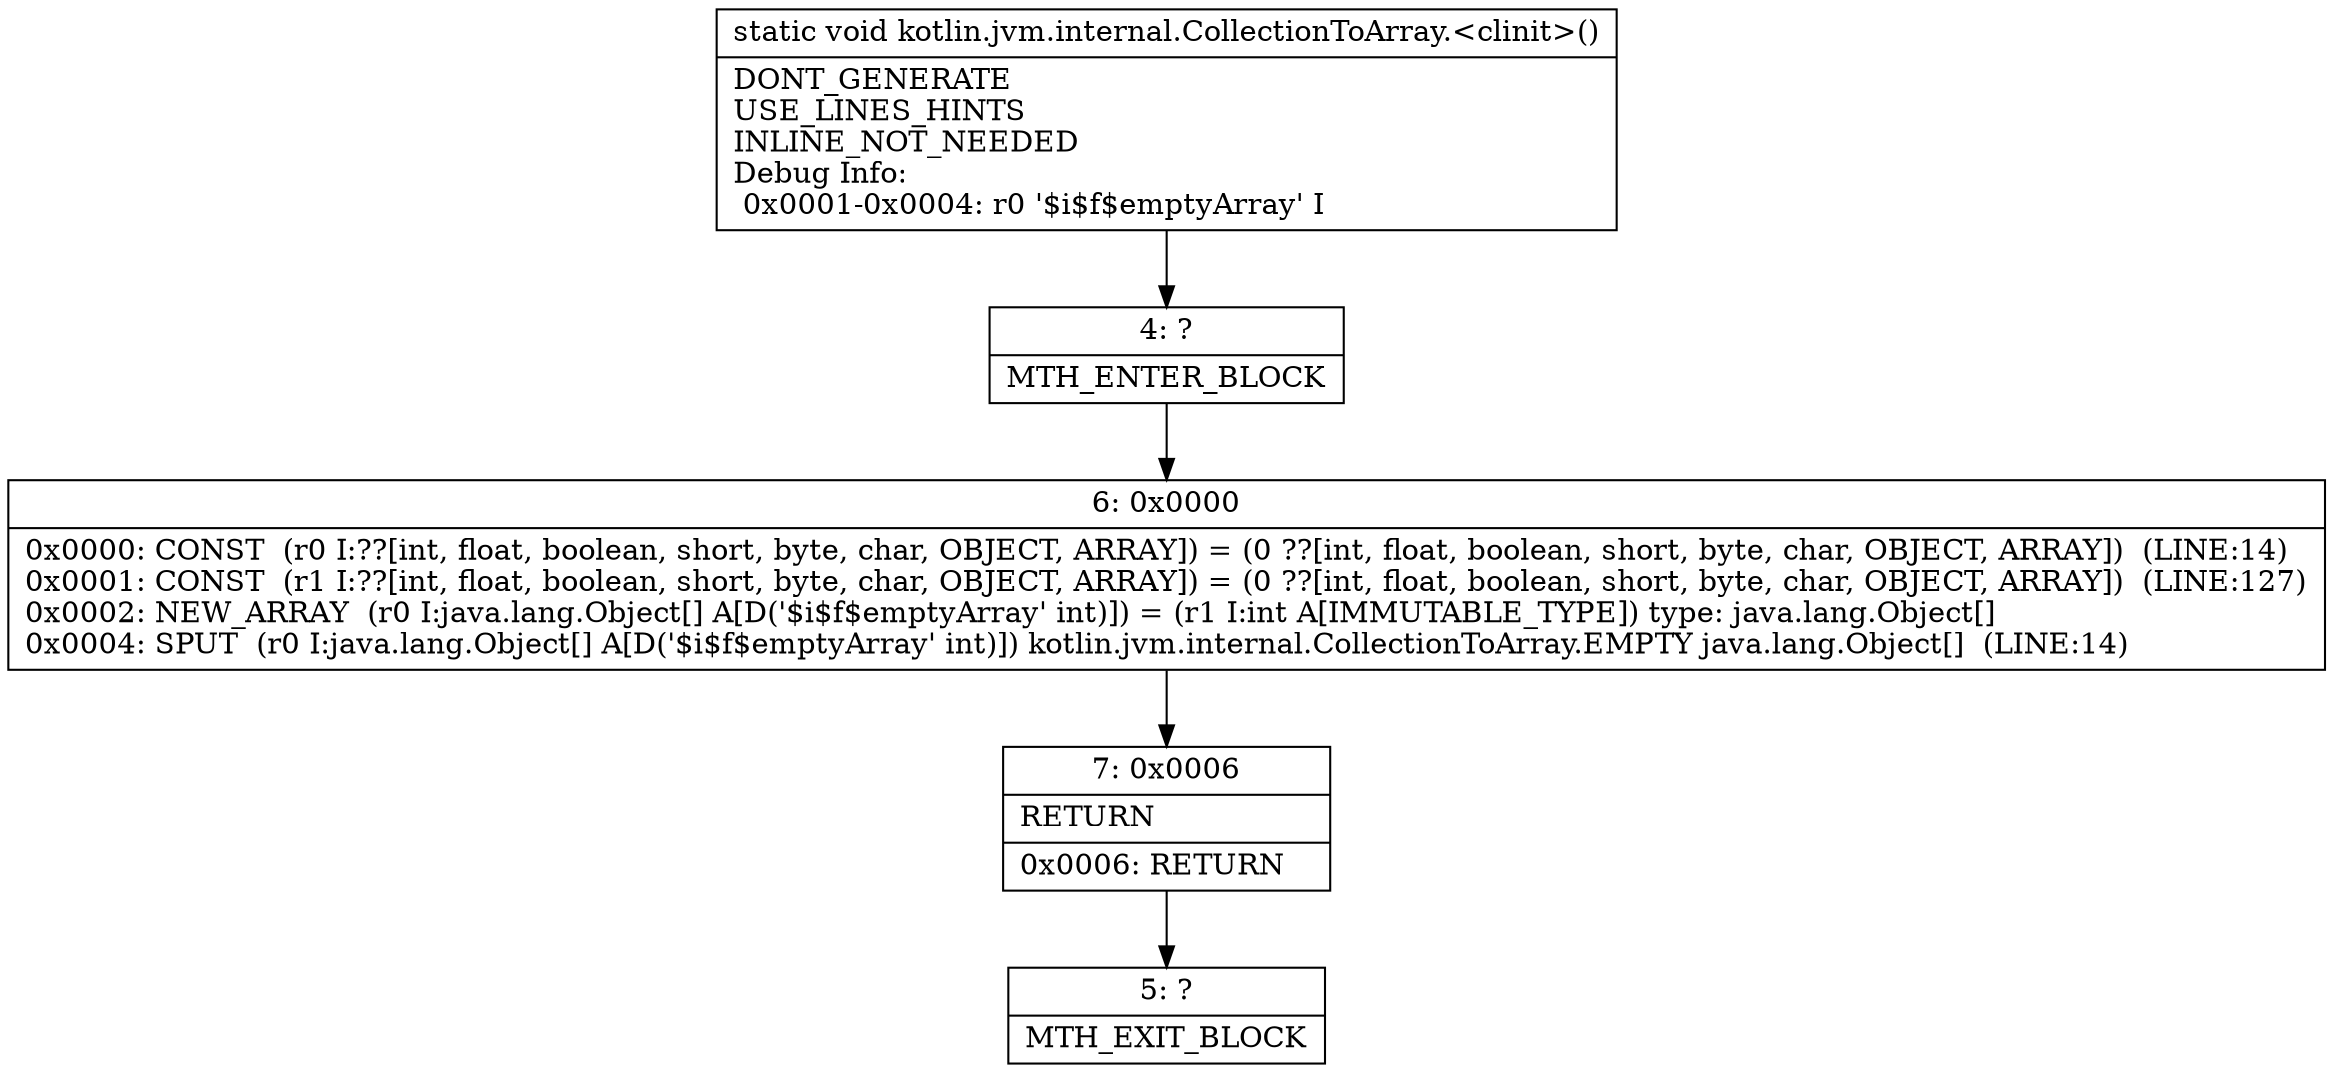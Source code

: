 digraph "CFG forkotlin.jvm.internal.CollectionToArray.\<clinit\>()V" {
Node_4 [shape=record,label="{4\:\ ?|MTH_ENTER_BLOCK\l}"];
Node_6 [shape=record,label="{6\:\ 0x0000|0x0000: CONST  (r0 I:??[int, float, boolean, short, byte, char, OBJECT, ARRAY]) = (0 ??[int, float, boolean, short, byte, char, OBJECT, ARRAY])  (LINE:14)\l0x0001: CONST  (r1 I:??[int, float, boolean, short, byte, char, OBJECT, ARRAY]) = (0 ??[int, float, boolean, short, byte, char, OBJECT, ARRAY])  (LINE:127)\l0x0002: NEW_ARRAY  (r0 I:java.lang.Object[] A[D('$i$f$emptyArray' int)]) = (r1 I:int A[IMMUTABLE_TYPE]) type: java.lang.Object[] \l0x0004: SPUT  (r0 I:java.lang.Object[] A[D('$i$f$emptyArray' int)]) kotlin.jvm.internal.CollectionToArray.EMPTY java.lang.Object[]  (LINE:14)\l}"];
Node_7 [shape=record,label="{7\:\ 0x0006|RETURN\l|0x0006: RETURN   \l}"];
Node_5 [shape=record,label="{5\:\ ?|MTH_EXIT_BLOCK\l}"];
MethodNode[shape=record,label="{static void kotlin.jvm.internal.CollectionToArray.\<clinit\>()  | DONT_GENERATE\lUSE_LINES_HINTS\lINLINE_NOT_NEEDED\lDebug Info:\l  0x0001\-0x0004: r0 '$i$f$emptyArray' I\l}"];
MethodNode -> Node_4;Node_4 -> Node_6;
Node_6 -> Node_7;
Node_7 -> Node_5;
}

